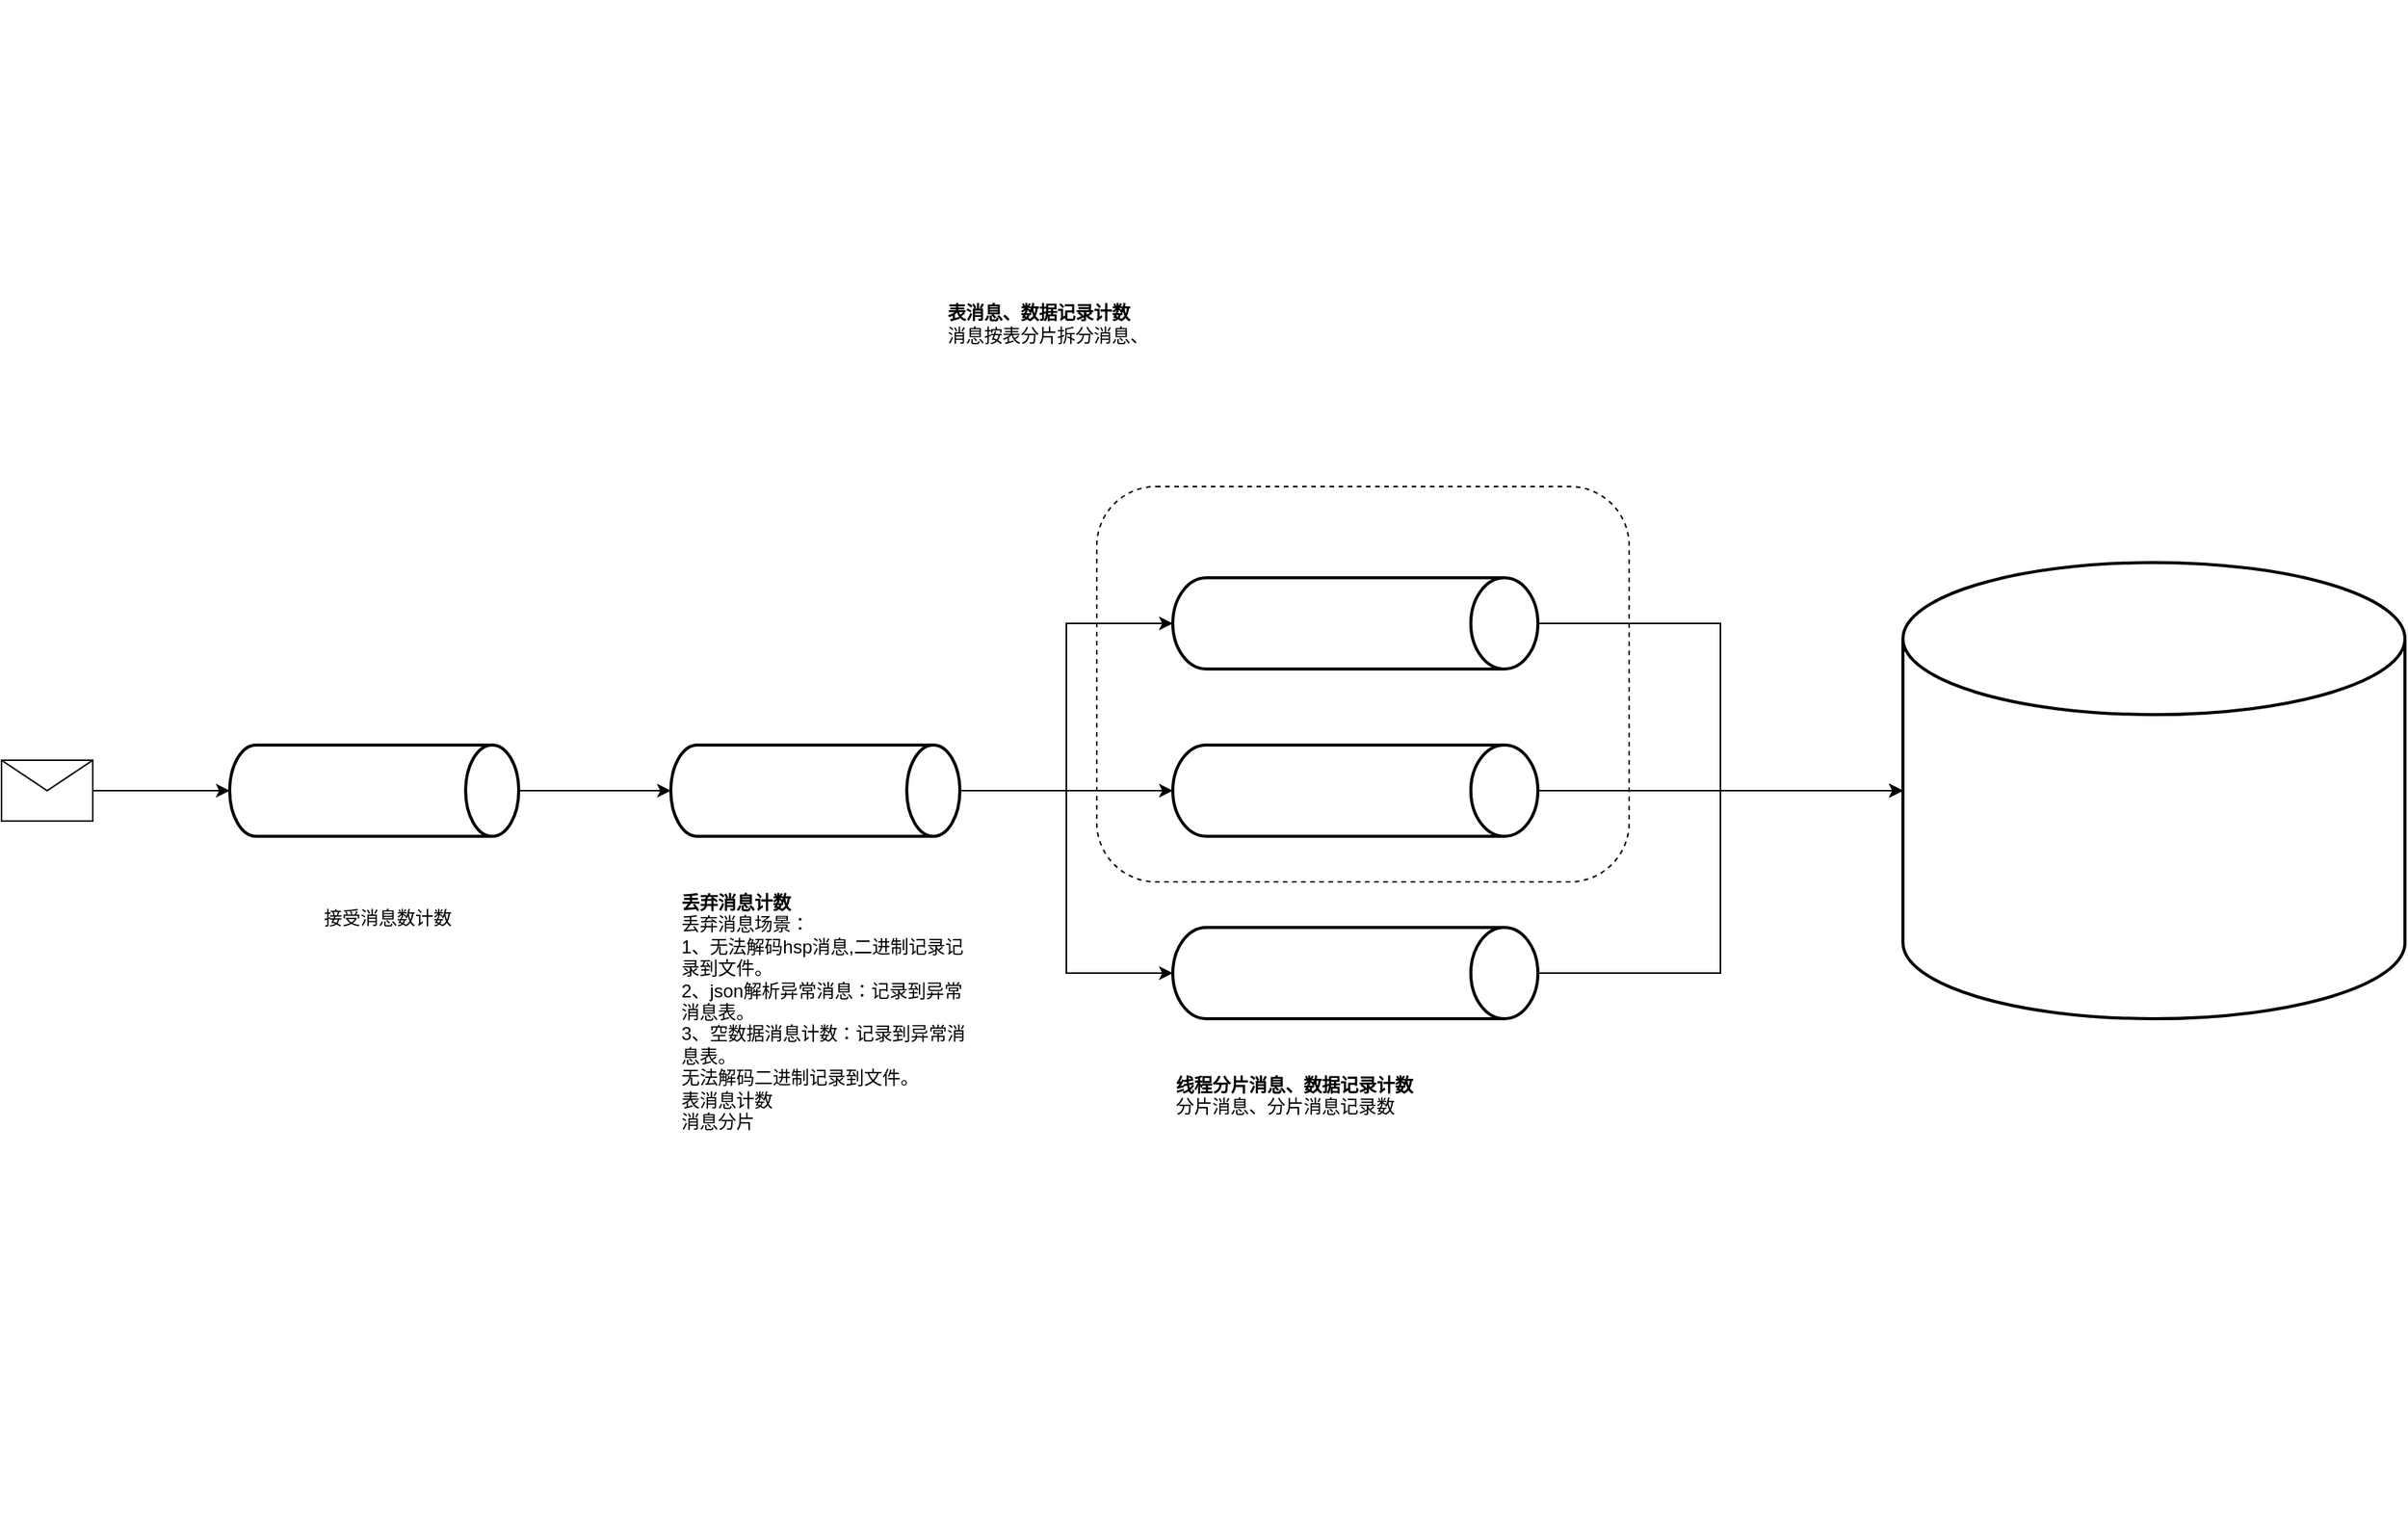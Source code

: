 <mxfile version="21.3.2" type="github" pages="2">
  <diagram name="第 1 页" id="USofRMA4XZ6aipWn7kLh">
    <mxGraphModel dx="2131" dy="3025" grid="1" gridSize="10" guides="1" tooltips="1" connect="1" arrows="1" fold="1" page="1" pageScale="1" pageWidth="827" pageHeight="1169" math="0" shadow="0">
      <root>
        <mxCell id="0" />
        <mxCell id="1" parent="0" />
        <mxCell id="FrgPPtpXRDeIr11iUTKz-24" value="" style="edgeStyle=orthogonalEdgeStyle;rounded=0;orthogonalLoop=1;jettySize=auto;html=1;" edge="1" parent="1" source="FrgPPtpXRDeIr11iUTKz-14" target="FrgPPtpXRDeIr11iUTKz-15">
          <mxGeometry relative="1" as="geometry" />
        </mxCell>
        <mxCell id="FrgPPtpXRDeIr11iUTKz-14" value="" style="strokeWidth=2;html=1;shape=mxgraph.flowchart.direct_data;whiteSpace=wrap;" vertex="1" parent="1">
          <mxGeometry x="-10" y="-960" width="190" height="60" as="geometry" />
        </mxCell>
        <mxCell id="FrgPPtpXRDeIr11iUTKz-25" style="edgeStyle=orthogonalEdgeStyle;rounded=0;orthogonalLoop=1;jettySize=auto;html=1;entryX=0;entryY=0.5;entryDx=0;entryDy=0;entryPerimeter=0;" edge="1" parent="1" source="FrgPPtpXRDeIr11iUTKz-15" target="FrgPPtpXRDeIr11iUTKz-17">
          <mxGeometry relative="1" as="geometry" />
        </mxCell>
        <mxCell id="FrgPPtpXRDeIr11iUTKz-27" style="edgeStyle=orthogonalEdgeStyle;rounded=0;orthogonalLoop=1;jettySize=auto;html=1;entryX=0;entryY=0.5;entryDx=0;entryDy=0;entryPerimeter=0;" edge="1" parent="1" source="FrgPPtpXRDeIr11iUTKz-15" target="FrgPPtpXRDeIr11iUTKz-19">
          <mxGeometry relative="1" as="geometry" />
        </mxCell>
        <mxCell id="FrgPPtpXRDeIr11iUTKz-28" style="edgeStyle=orthogonalEdgeStyle;rounded=0;orthogonalLoop=1;jettySize=auto;html=1;" edge="1" parent="1" source="FrgPPtpXRDeIr11iUTKz-15" target="FrgPPtpXRDeIr11iUTKz-18">
          <mxGeometry relative="1" as="geometry" />
        </mxCell>
        <mxCell id="FrgPPtpXRDeIr11iUTKz-15" value="" style="strokeWidth=2;html=1;shape=mxgraph.flowchart.direct_data;whiteSpace=wrap;" vertex="1" parent="1">
          <mxGeometry x="280" y="-960" width="190" height="60" as="geometry" />
        </mxCell>
        <mxCell id="FrgPPtpXRDeIr11iUTKz-31" style="edgeStyle=orthogonalEdgeStyle;rounded=0;orthogonalLoop=1;jettySize=auto;html=1;entryX=0;entryY=0.5;entryDx=0;entryDy=0;entryPerimeter=0;" edge="1" parent="1" source="FrgPPtpXRDeIr11iUTKz-17" target="FrgPPtpXRDeIr11iUTKz-30">
          <mxGeometry relative="1" as="geometry" />
        </mxCell>
        <mxCell id="FrgPPtpXRDeIr11iUTKz-17" value="" style="strokeWidth=2;html=1;shape=mxgraph.flowchart.direct_data;whiteSpace=wrap;" vertex="1" parent="1">
          <mxGeometry x="610" y="-1070" width="240" height="60" as="geometry" />
        </mxCell>
        <mxCell id="FrgPPtpXRDeIr11iUTKz-32" style="edgeStyle=orthogonalEdgeStyle;rounded=0;orthogonalLoop=1;jettySize=auto;html=1;entryX=0;entryY=0.5;entryDx=0;entryDy=0;entryPerimeter=0;" edge="1" parent="1" source="FrgPPtpXRDeIr11iUTKz-18" target="FrgPPtpXRDeIr11iUTKz-30">
          <mxGeometry relative="1" as="geometry" />
        </mxCell>
        <mxCell id="FrgPPtpXRDeIr11iUTKz-18" value="" style="strokeWidth=2;html=1;shape=mxgraph.flowchart.direct_data;whiteSpace=wrap;" vertex="1" parent="1">
          <mxGeometry x="610" y="-960" width="240" height="60" as="geometry" />
        </mxCell>
        <mxCell id="FrgPPtpXRDeIr11iUTKz-33" style="edgeStyle=orthogonalEdgeStyle;rounded=0;orthogonalLoop=1;jettySize=auto;html=1;entryX=0;entryY=0.5;entryDx=0;entryDy=0;entryPerimeter=0;" edge="1" parent="1" source="FrgPPtpXRDeIr11iUTKz-19" target="FrgPPtpXRDeIr11iUTKz-30">
          <mxGeometry relative="1" as="geometry" />
        </mxCell>
        <mxCell id="FrgPPtpXRDeIr11iUTKz-19" value="" style="strokeWidth=2;html=1;shape=mxgraph.flowchart.direct_data;whiteSpace=wrap;" vertex="1" parent="1">
          <mxGeometry x="610" y="-840" width="240" height="60" as="geometry" />
        </mxCell>
        <mxCell id="FrgPPtpXRDeIr11iUTKz-23" value="" style="edgeStyle=orthogonalEdgeStyle;rounded=0;orthogonalLoop=1;jettySize=auto;html=1;" edge="1" parent="1" source="FrgPPtpXRDeIr11iUTKz-22" target="FrgPPtpXRDeIr11iUTKz-14">
          <mxGeometry relative="1" as="geometry" />
        </mxCell>
        <mxCell id="FrgPPtpXRDeIr11iUTKz-22" value="" style="shape=message;html=1;html=1;outlineConnect=0;labelPosition=center;verticalLabelPosition=bottom;align=center;verticalAlign=top;" vertex="1" parent="1">
          <mxGeometry x="-160" y="-950" width="60" height="40" as="geometry" />
        </mxCell>
        <mxCell id="FrgPPtpXRDeIr11iUTKz-30" value="" style="strokeWidth=2;html=1;shape=mxgraph.flowchart.database;whiteSpace=wrap;" vertex="1" parent="1">
          <mxGeometry x="1090" y="-1080" width="330" height="300" as="geometry" />
        </mxCell>
        <mxCell id="FrgPPtpXRDeIr11iUTKz-34" value="接受消息数计数" style="text;html=1;strokeColor=none;fillColor=none;align=left;verticalAlign=top;whiteSpace=wrap;rounded=0;" vertex="1" parent="1">
          <mxGeometry x="50" y="-860" width="90" height="30" as="geometry" />
        </mxCell>
        <mxCell id="FrgPPtpXRDeIr11iUTKz-35" value="&lt;b&gt;丢弃消息计数&lt;/b&gt;&lt;br&gt;丢弃消息场景：&lt;br&gt;1、无法解码hsp消息,二进制记录记录到文件。&lt;br&gt;2、json解析异常消息：记录到异常消息表。&lt;br&gt;3、空数据消息计数：记录到异常消息表。&lt;br&gt;无法解码二进制记录到文件。&lt;br&gt;表消息计数&lt;br&gt;消息分片" style="text;html=1;strokeColor=none;fillColor=none;align=left;verticalAlign=top;whiteSpace=wrap;rounded=0;" vertex="1" parent="1">
          <mxGeometry x="285" y="-870" width="195" height="300" as="geometry" />
        </mxCell>
        <mxCell id="FrgPPtpXRDeIr11iUTKz-36" value="&lt;b&gt;线程分片消息、数据记录计数&lt;/b&gt;&lt;br&gt;分片消息、分片消息记录数" style="text;html=1;strokeColor=none;fillColor=none;align=left;verticalAlign=top;whiteSpace=wrap;rounded=0;" vertex="1" parent="1">
          <mxGeometry x="610" y="-750" width="195" height="300" as="geometry" />
        </mxCell>
        <mxCell id="FrgPPtpXRDeIr11iUTKz-38" value="" style="rounded=1;whiteSpace=wrap;html=1;fillColor=none;dashed=1;" vertex="1" parent="1">
          <mxGeometry x="560" y="-1130" width="350" height="260" as="geometry" />
        </mxCell>
        <mxCell id="FrgPPtpXRDeIr11iUTKz-39" value="&lt;b&gt;表消息、数据记录计数&lt;br&gt;&lt;/b&gt;消息按表分片拆分消息、" style="text;html=1;strokeColor=none;fillColor=none;align=left;verticalAlign=bottom;whiteSpace=wrap;rounded=0;" vertex="1" parent="1">
          <mxGeometry x="460" y="-1450" width="195" height="230" as="geometry" />
        </mxCell>
      </root>
    </mxGraphModel>
  </diagram>
  <diagram id="r1xa90ovUVv4gwHCu3es" name="第 2 页">
    <mxGraphModel dx="2261" dy="756" grid="1" gridSize="10" guides="1" tooltips="1" connect="1" arrows="1" fold="1" page="1" pageScale="1" pageWidth="827" pageHeight="1169" math="0" shadow="0">
      <root>
        <mxCell id="0" />
        <mxCell id="1" parent="0" />
        <mxCell id="ImbzPGYgill5O1Hl5ryi-1" value="" style="rounded=0;whiteSpace=wrap;html=1;dashed=1;fillColor=none;glass=1;" vertex="1" parent="1">
          <mxGeometry x="30" y="10" width="820" height="350" as="geometry" />
        </mxCell>
        <mxCell id="ImbzPGYgill5O1Hl5ryi-2" value="" style="shape=cylinder3;whiteSpace=wrap;html=1;boundedLbl=1;backgroundOutline=1;size=15;" vertex="1" parent="1">
          <mxGeometry x="910" y="48" width="190" height="280" as="geometry" />
        </mxCell>
        <mxCell id="ImbzPGYgill5O1Hl5ryi-3" value="" style="edgeStyle=orthogonalEdgeStyle;rounded=0;orthogonalLoop=1;jettySize=auto;html=1;" edge="1" parent="1" source="ImbzPGYgill5O1Hl5ryi-4" target="ImbzPGYgill5O1Hl5ryi-12">
          <mxGeometry relative="1" as="geometry" />
        </mxCell>
        <mxCell id="ImbzPGYgill5O1Hl5ryi-4" value="AmiMessageHandle&lt;br&gt;onMessage" style="rounded=1;whiteSpace=wrap;html=1;" vertex="1" parent="1">
          <mxGeometry x="40" y="180" width="140" height="40" as="geometry" />
        </mxCell>
        <mxCell id="ImbzPGYgill5O1Hl5ryi-5" value="" style="endArrow=classic;html=1;rounded=0;entryX=0;entryY=0.5;entryDx=0;entryDy=0;" edge="1" parent="1" target="ImbzPGYgill5O1Hl5ryi-4">
          <mxGeometry width="50" height="50" relative="1" as="geometry">
            <mxPoint x="-20" y="200" as="sourcePoint" />
            <mxPoint x="30" y="200" as="targetPoint" />
          </mxGeometry>
        </mxCell>
        <mxCell id="ImbzPGYgill5O1Hl5ryi-6" value="" style="edgeStyle=orthogonalEdgeStyle;rounded=0;orthogonalLoop=1;jettySize=auto;html=1;entryX=0;entryY=0.5;entryDx=0;entryDy=0;" edge="1" parent="1" source="ImbzPGYgill5O1Hl5ryi-12" target="ImbzPGYgill5O1Hl5ryi-14">
          <mxGeometry relative="1" as="geometry" />
        </mxCell>
        <mxCell id="ImbzPGYgill5O1Hl5ryi-7" value="" style="edgeStyle=orthogonalEdgeStyle;rounded=0;orthogonalLoop=1;jettySize=auto;html=1;entryX=0;entryY=0.5;entryDx=0;entryDy=0;" edge="1" parent="1" source="ImbzPGYgill5O1Hl5ryi-12" target="ImbzPGYgill5O1Hl5ryi-16">
          <mxGeometry relative="1" as="geometry">
            <Array as="points">
              <mxPoint x="440" y="200" />
              <mxPoint x="440" y="120" />
            </Array>
          </mxGeometry>
        </mxCell>
        <mxCell id="ImbzPGYgill5O1Hl5ryi-8" value="" style="edgeStyle=orthogonalEdgeStyle;rounded=0;orthogonalLoop=1;jettySize=auto;html=1;entryX=0;entryY=0.5;entryDx=0;entryDy=0;" edge="1" parent="1" source="ImbzPGYgill5O1Hl5ryi-12" target="ImbzPGYgill5O1Hl5ryi-19">
          <mxGeometry relative="1" as="geometry">
            <Array as="points">
              <mxPoint x="440" y="200" />
              <mxPoint x="440" y="150" />
            </Array>
          </mxGeometry>
        </mxCell>
        <mxCell id="ImbzPGYgill5O1Hl5ryi-9" style="edgeStyle=orthogonalEdgeStyle;rounded=0;orthogonalLoop=1;jettySize=auto;html=1;entryX=0;entryY=0.5;entryDx=0;entryDy=0;" edge="1" parent="1" source="ImbzPGYgill5O1Hl5ryi-12" target="ImbzPGYgill5O1Hl5ryi-21">
          <mxGeometry relative="1" as="geometry" />
        </mxCell>
        <mxCell id="ImbzPGYgill5O1Hl5ryi-10" style="edgeStyle=orthogonalEdgeStyle;rounded=0;orthogonalLoop=1;jettySize=auto;html=1;entryX=0;entryY=0.5;entryDx=0;entryDy=0;" edge="1" parent="1" source="ImbzPGYgill5O1Hl5ryi-12" target="ImbzPGYgill5O1Hl5ryi-23">
          <mxGeometry relative="1" as="geometry">
            <Array as="points">
              <mxPoint x="440" y="200" />
              <mxPoint x="440" y="250" />
            </Array>
          </mxGeometry>
        </mxCell>
        <mxCell id="ImbzPGYgill5O1Hl5ryi-11" style="edgeStyle=orthogonalEdgeStyle;rounded=0;orthogonalLoop=1;jettySize=auto;html=1;entryX=0;entryY=0.5;entryDx=0;entryDy=0;" edge="1" parent="1" source="ImbzPGYgill5O1Hl5ryi-12" target="ImbzPGYgill5O1Hl5ryi-26">
          <mxGeometry relative="1" as="geometry">
            <Array as="points">
              <mxPoint x="440" y="200" />
              <mxPoint x="440" y="280" />
            </Array>
          </mxGeometry>
        </mxCell>
        <mxCell id="ImbzPGYgill5O1Hl5ryi-12" value="DataDispatcher" style="rounded=1;whiteSpace=wrap;html=1;" vertex="1" parent="1">
          <mxGeometry x="240" y="180" width="140" height="40" as="geometry" />
        </mxCell>
        <mxCell id="ImbzPGYgill5O1Hl5ryi-13" value="" style="edgeStyle=orthogonalEdgeStyle;rounded=0;orthogonalLoop=1;jettySize=auto;html=1;" edge="1" parent="1" source="ImbzPGYgill5O1Hl5ryi-14" target="ImbzPGYgill5O1Hl5ryi-17">
          <mxGeometry relative="1" as="geometry">
            <Array as="points">
              <mxPoint x="800" y="90" />
              <mxPoint x="800" y="120" />
            </Array>
          </mxGeometry>
        </mxCell>
        <mxCell id="ImbzPGYgill5O1Hl5ryi-14" value="[TE1]-order-0" style="rounded=1;whiteSpace=wrap;html=1;" vertex="1" parent="1">
          <mxGeometry x="500" y="70" width="140" height="40" as="geometry" />
        </mxCell>
        <mxCell id="ImbzPGYgill5O1Hl5ryi-15" style="edgeStyle=orthogonalEdgeStyle;rounded=0;orthogonalLoop=1;jettySize=auto;html=1;" edge="1" parent="1" source="ImbzPGYgill5O1Hl5ryi-16">
          <mxGeometry relative="1" as="geometry">
            <mxPoint x="950" y="120" as="targetPoint" />
            <Array as="points">
              <mxPoint x="950" y="120" />
            </Array>
          </mxGeometry>
        </mxCell>
        <mxCell id="ImbzPGYgill5O1Hl5ryi-16" value="[TE1]-order-1" style="rounded=1;whiteSpace=wrap;html=1;" vertex="1" parent="1">
          <mxGeometry x="510" y="100" width="140" height="40" as="geometry" />
        </mxCell>
        <mxCell id="ImbzPGYgill5O1Hl5ryi-17" value="order表" style="whiteSpace=wrap;html=1;rounded=0;" vertex="1" parent="1">
          <mxGeometry x="950" y="95" width="110" height="50" as="geometry" />
        </mxCell>
        <mxCell id="ImbzPGYgill5O1Hl5ryi-18" style="edgeStyle=orthogonalEdgeStyle;rounded=0;orthogonalLoop=1;jettySize=auto;html=1;entryX=0;entryY=0.5;entryDx=0;entryDy=0;" edge="1" parent="1" source="ImbzPGYgill5O1Hl5ryi-19" target="ImbzPGYgill5O1Hl5ryi-17">
          <mxGeometry relative="1" as="geometry">
            <Array as="points">
              <mxPoint x="800" y="150" />
              <mxPoint x="800" y="120" />
              <mxPoint x="950" y="120" />
            </Array>
          </mxGeometry>
        </mxCell>
        <mxCell id="ImbzPGYgill5O1Hl5ryi-19" value="[TE1]-order-2" style="rounded=1;whiteSpace=wrap;html=1;" vertex="1" parent="1">
          <mxGeometry x="520" y="130" width="140" height="40" as="geometry" />
        </mxCell>
        <mxCell id="ImbzPGYgill5O1Hl5ryi-20" value="" style="edgeStyle=orthogonalEdgeStyle;rounded=0;orthogonalLoop=1;jettySize=auto;html=1;" edge="1" parent="1" source="ImbzPGYgill5O1Hl5ryi-21" target="ImbzPGYgill5O1Hl5ryi-24">
          <mxGeometry relative="1" as="geometry">
            <Array as="points">
              <mxPoint x="800" y="220" />
              <mxPoint x="800" y="250" />
            </Array>
          </mxGeometry>
        </mxCell>
        <mxCell id="ImbzPGYgill5O1Hl5ryi-21" value="[TE1]-order_detail-0" style="rounded=1;whiteSpace=wrap;html=1;" vertex="1" parent="1">
          <mxGeometry x="500" y="200" width="140" height="40" as="geometry" />
        </mxCell>
        <mxCell id="ImbzPGYgill5O1Hl5ryi-22" style="edgeStyle=orthogonalEdgeStyle;rounded=0;orthogonalLoop=1;jettySize=auto;html=1;entryX=0;entryY=0.5;entryDx=0;entryDy=0;" edge="1" parent="1" source="ImbzPGYgill5O1Hl5ryi-23" target="ImbzPGYgill5O1Hl5ryi-24">
          <mxGeometry relative="1" as="geometry">
            <Array as="points">
              <mxPoint x="800" y="250" />
            </Array>
          </mxGeometry>
        </mxCell>
        <mxCell id="ImbzPGYgill5O1Hl5ryi-23" value="[TE1]-order_detail-1" style="rounded=1;whiteSpace=wrap;html=1;" vertex="1" parent="1">
          <mxGeometry x="510" y="230" width="140" height="40" as="geometry" />
        </mxCell>
        <mxCell id="ImbzPGYgill5O1Hl5ryi-24" value="order_detail表" style="whiteSpace=wrap;html=1;rounded=0;" vertex="1" parent="1">
          <mxGeometry x="950" y="225" width="110" height="50" as="geometry" />
        </mxCell>
        <mxCell id="ImbzPGYgill5O1Hl5ryi-25" style="edgeStyle=orthogonalEdgeStyle;rounded=0;orthogonalLoop=1;jettySize=auto;html=1;entryX=0;entryY=0.5;entryDx=0;entryDy=0;" edge="1" parent="1" source="ImbzPGYgill5O1Hl5ryi-26" target="ImbzPGYgill5O1Hl5ryi-24">
          <mxGeometry relative="1" as="geometry">
            <Array as="points">
              <mxPoint x="800" y="280" />
              <mxPoint x="800" y="250" />
            </Array>
          </mxGeometry>
        </mxCell>
        <mxCell id="ImbzPGYgill5O1Hl5ryi-26" value="[TE1]-order_detail-2" style="rounded=1;whiteSpace=wrap;html=1;" vertex="1" parent="1">
          <mxGeometry x="520" y="260" width="140" height="40" as="geometry" />
        </mxCell>
      </root>
    </mxGraphModel>
  </diagram>
</mxfile>
